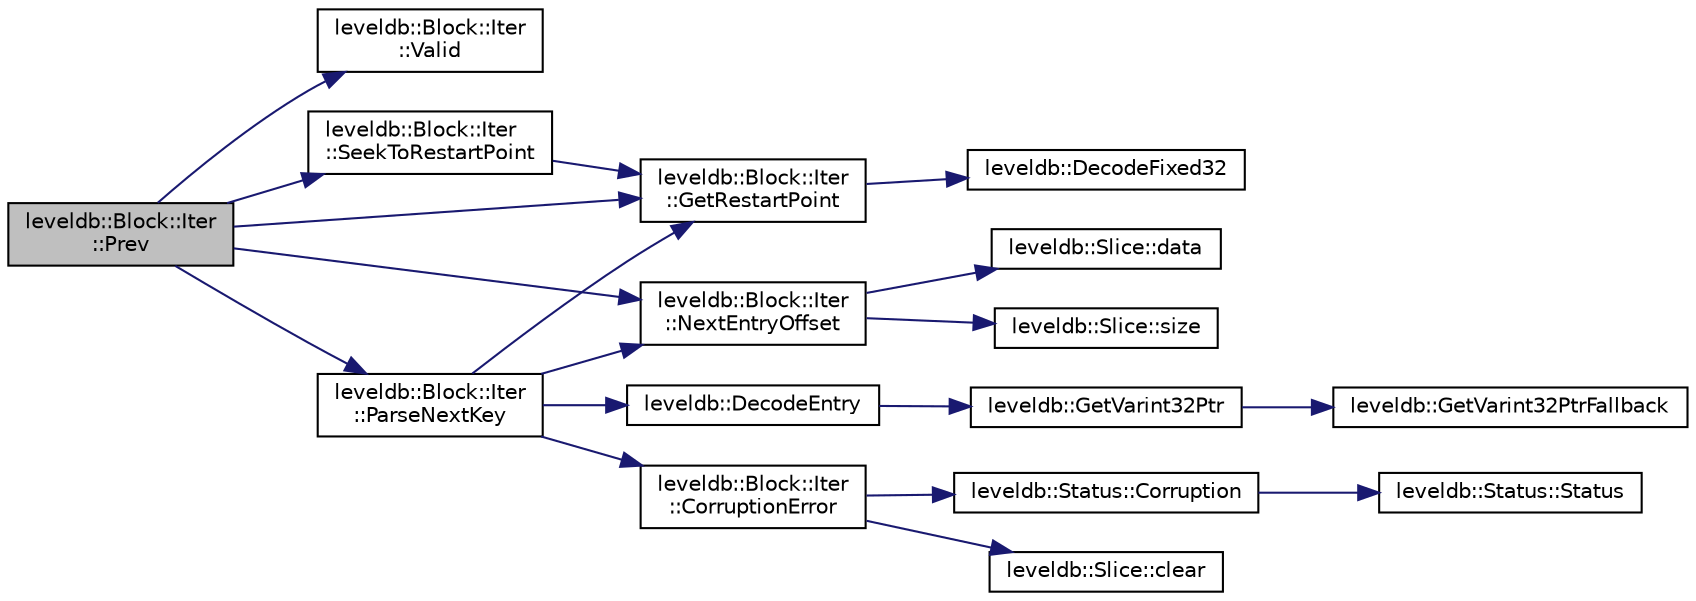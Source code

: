 digraph "leveldb::Block::Iter::Prev"
{
  edge [fontname="Helvetica",fontsize="10",labelfontname="Helvetica",labelfontsize="10"];
  node [fontname="Helvetica",fontsize="10",shape=record];
  rankdir="LR";
  Node1 [label="leveldb::Block::Iter\l::Prev",height=0.2,width=0.4,color="black", fillcolor="grey75", style="filled" fontcolor="black"];
  Node1 -> Node2 [color="midnightblue",fontsize="10",style="solid"];
  Node2 [label="leveldb::Block::Iter\l::Valid",height=0.2,width=0.4,color="black", fillcolor="white", style="filled",URL="$classleveldb_1_1_block_1_1_iter.html#ac4be155bfc93e1d2b90cfd670f22c1ba"];
  Node1 -> Node3 [color="midnightblue",fontsize="10",style="solid"];
  Node3 [label="leveldb::Block::Iter\l::GetRestartPoint",height=0.2,width=0.4,color="black", fillcolor="white", style="filled",URL="$classleveldb_1_1_block_1_1_iter.html#a80e1396336c859c53790cad6c3cdd543"];
  Node3 -> Node4 [color="midnightblue",fontsize="10",style="solid"];
  Node4 [label="leveldb::DecodeFixed32",height=0.2,width=0.4,color="black", fillcolor="white", style="filled",URL="$namespaceleveldb.html#adae574304f9d1ed3e95742167cd449a9"];
  Node1 -> Node5 [color="midnightblue",fontsize="10",style="solid"];
  Node5 [label="leveldb::Block::Iter\l::SeekToRestartPoint",height=0.2,width=0.4,color="black", fillcolor="white", style="filled",URL="$classleveldb_1_1_block_1_1_iter.html#a356a5cae58d7f0f816fa366acf0722f5"];
  Node5 -> Node3 [color="midnightblue",fontsize="10",style="solid"];
  Node1 -> Node6 [color="midnightblue",fontsize="10",style="solid"];
  Node6 [label="leveldb::Block::Iter\l::ParseNextKey",height=0.2,width=0.4,color="black", fillcolor="white", style="filled",URL="$classleveldb_1_1_block_1_1_iter.html#abb8c89f7256e79148d942ddbc4351775"];
  Node6 -> Node7 [color="midnightblue",fontsize="10",style="solid"];
  Node7 [label="leveldb::Block::Iter\l::NextEntryOffset",height=0.2,width=0.4,color="black", fillcolor="white", style="filled",URL="$classleveldb_1_1_block_1_1_iter.html#a31bd42263cb99405a0d8fe7cc317fe16"];
  Node7 -> Node8 [color="midnightblue",fontsize="10",style="solid"];
  Node8 [label="leveldb::Slice::data",height=0.2,width=0.4,color="black", fillcolor="white", style="filled",URL="$classleveldb_1_1_slice.html#aa64861043d9deee6889461bf0593cf73"];
  Node7 -> Node9 [color="midnightblue",fontsize="10",style="solid"];
  Node9 [label="leveldb::Slice::size",height=0.2,width=0.4,color="black", fillcolor="white", style="filled",URL="$classleveldb_1_1_slice.html#a947d3173f04f8a30553e89046daf91d5"];
  Node6 -> Node10 [color="midnightblue",fontsize="10",style="solid"];
  Node10 [label="leveldb::DecodeEntry",height=0.2,width=0.4,color="black", fillcolor="white", style="filled",URL="$namespaceleveldb.html#a924f4e20853c0748f98e8f93f6a93ab9"];
  Node10 -> Node11 [color="midnightblue",fontsize="10",style="solid"];
  Node11 [label="leveldb::GetVarint32Ptr",height=0.2,width=0.4,color="black", fillcolor="white", style="filled",URL="$namespaceleveldb.html#addd01473dddfbc70ba64956fe6fac20c"];
  Node11 -> Node12 [color="midnightblue",fontsize="10",style="solid"];
  Node12 [label="leveldb::GetVarint32PtrFallback",height=0.2,width=0.4,color="black", fillcolor="white", style="filled",URL="$namespaceleveldb.html#abc68f00e57333a27e9ee4fb8d5033905"];
  Node6 -> Node13 [color="midnightblue",fontsize="10",style="solid"];
  Node13 [label="leveldb::Block::Iter\l::CorruptionError",height=0.2,width=0.4,color="black", fillcolor="white", style="filled",URL="$classleveldb_1_1_block_1_1_iter.html#ad8eff43010a2d3e0f30945ede9286521"];
  Node13 -> Node14 [color="midnightblue",fontsize="10",style="solid"];
  Node14 [label="leveldb::Status::Corruption",height=0.2,width=0.4,color="black", fillcolor="white", style="filled",URL="$classleveldb_1_1_status.html#a755b1ee5b0029cf9ea1128f1cdff5855"];
  Node14 -> Node15 [color="midnightblue",fontsize="10",style="solid"];
  Node15 [label="leveldb::Status::Status",height=0.2,width=0.4,color="black", fillcolor="white", style="filled",URL="$classleveldb_1_1_status.html#a941ec793179e81df3032a612cfe5039f"];
  Node13 -> Node16 [color="midnightblue",fontsize="10",style="solid"];
  Node16 [label="leveldb::Slice::clear",height=0.2,width=0.4,color="black", fillcolor="white", style="filled",URL="$classleveldb_1_1_slice.html#ab9b6e340e8a483a5cf713f6be17709e3"];
  Node6 -> Node3 [color="midnightblue",fontsize="10",style="solid"];
  Node1 -> Node7 [color="midnightblue",fontsize="10",style="solid"];
}
